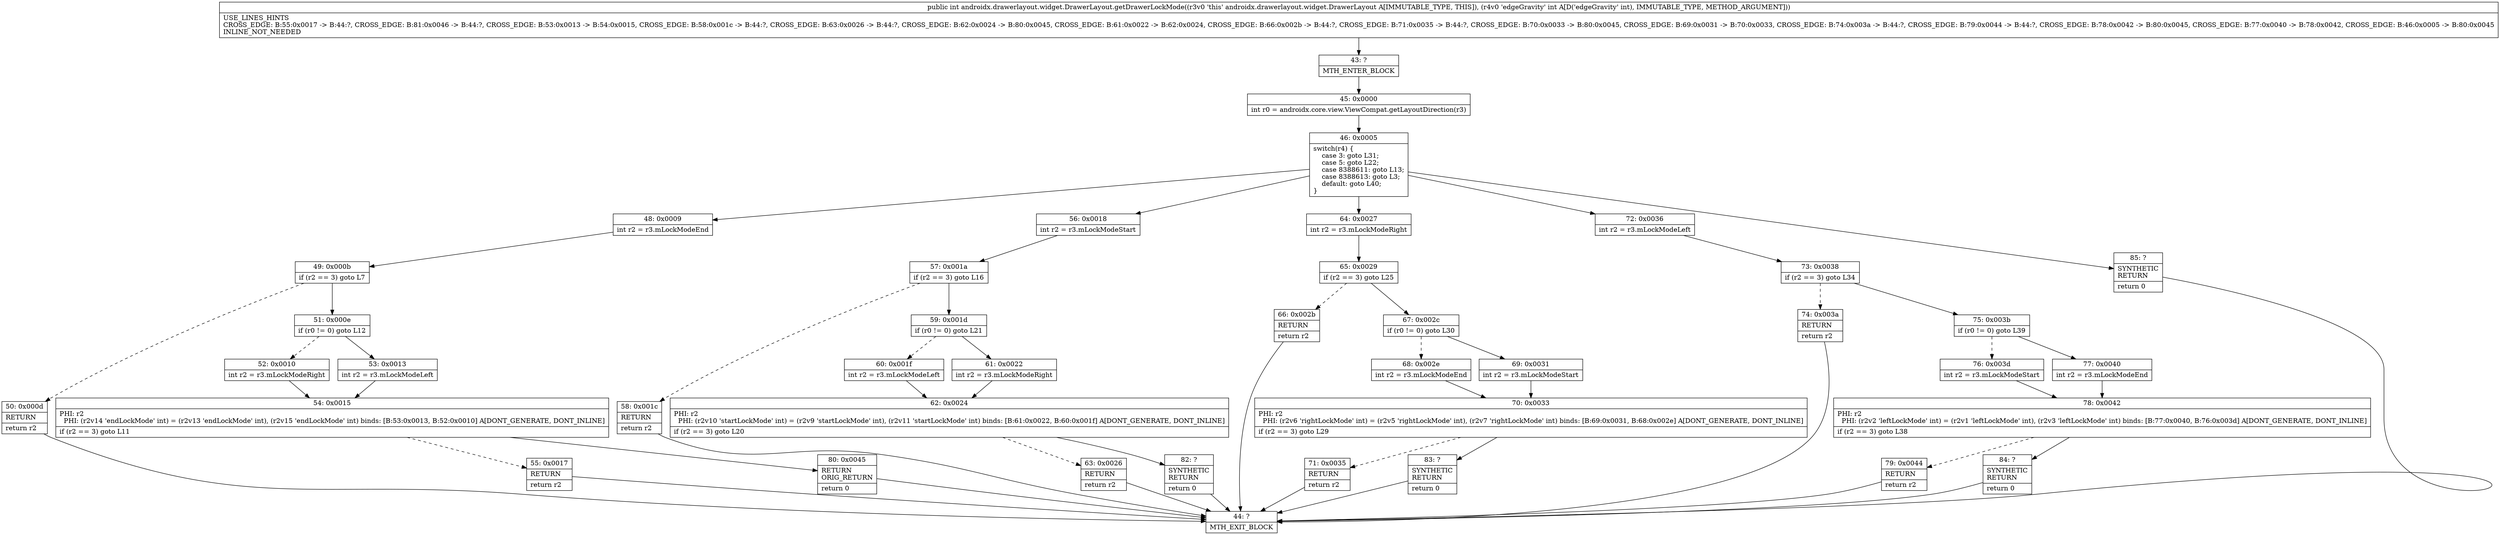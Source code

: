 digraph "CFG forandroidx.drawerlayout.widget.DrawerLayout.getDrawerLockMode(I)I" {
Node_43 [shape=record,label="{43\:\ ?|MTH_ENTER_BLOCK\l}"];
Node_45 [shape=record,label="{45\:\ 0x0000|int r0 = androidx.core.view.ViewCompat.getLayoutDirection(r3)\l}"];
Node_46 [shape=record,label="{46\:\ 0x0005|switch(r4) \{\l    case 3: goto L31;\l    case 5: goto L22;\l    case 8388611: goto L13;\l    case 8388613: goto L3;\l    default: goto L40;\l\}\l}"];
Node_48 [shape=record,label="{48\:\ 0x0009|int r2 = r3.mLockModeEnd\l}"];
Node_49 [shape=record,label="{49\:\ 0x000b|if (r2 == 3) goto L7\l}"];
Node_50 [shape=record,label="{50\:\ 0x000d|RETURN\l|return r2\l}"];
Node_44 [shape=record,label="{44\:\ ?|MTH_EXIT_BLOCK\l}"];
Node_51 [shape=record,label="{51\:\ 0x000e|if (r0 != 0) goto L12\l}"];
Node_52 [shape=record,label="{52\:\ 0x0010|int r2 = r3.mLockModeRight\l}"];
Node_54 [shape=record,label="{54\:\ 0x0015|PHI: r2 \l  PHI: (r2v14 'endLockMode' int) = (r2v13 'endLockMode' int), (r2v15 'endLockMode' int) binds: [B:53:0x0013, B:52:0x0010] A[DONT_GENERATE, DONT_INLINE]\l|if (r2 == 3) goto L11\l}"];
Node_55 [shape=record,label="{55\:\ 0x0017|RETURN\l|return r2\l}"];
Node_80 [shape=record,label="{80\:\ 0x0045|RETURN\lORIG_RETURN\l|return 0\l}"];
Node_53 [shape=record,label="{53\:\ 0x0013|int r2 = r3.mLockModeLeft\l}"];
Node_56 [shape=record,label="{56\:\ 0x0018|int r2 = r3.mLockModeStart\l}"];
Node_57 [shape=record,label="{57\:\ 0x001a|if (r2 == 3) goto L16\l}"];
Node_58 [shape=record,label="{58\:\ 0x001c|RETURN\l|return r2\l}"];
Node_59 [shape=record,label="{59\:\ 0x001d|if (r0 != 0) goto L21\l}"];
Node_60 [shape=record,label="{60\:\ 0x001f|int r2 = r3.mLockModeLeft\l}"];
Node_62 [shape=record,label="{62\:\ 0x0024|PHI: r2 \l  PHI: (r2v10 'startLockMode' int) = (r2v9 'startLockMode' int), (r2v11 'startLockMode' int) binds: [B:61:0x0022, B:60:0x001f] A[DONT_GENERATE, DONT_INLINE]\l|if (r2 == 3) goto L20\l}"];
Node_63 [shape=record,label="{63\:\ 0x0026|RETURN\l|return r2\l}"];
Node_82 [shape=record,label="{82\:\ ?|SYNTHETIC\lRETURN\l|return 0\l}"];
Node_61 [shape=record,label="{61\:\ 0x0022|int r2 = r3.mLockModeRight\l}"];
Node_64 [shape=record,label="{64\:\ 0x0027|int r2 = r3.mLockModeRight\l}"];
Node_65 [shape=record,label="{65\:\ 0x0029|if (r2 == 3) goto L25\l}"];
Node_66 [shape=record,label="{66\:\ 0x002b|RETURN\l|return r2\l}"];
Node_67 [shape=record,label="{67\:\ 0x002c|if (r0 != 0) goto L30\l}"];
Node_68 [shape=record,label="{68\:\ 0x002e|int r2 = r3.mLockModeEnd\l}"];
Node_70 [shape=record,label="{70\:\ 0x0033|PHI: r2 \l  PHI: (r2v6 'rightLockMode' int) = (r2v5 'rightLockMode' int), (r2v7 'rightLockMode' int) binds: [B:69:0x0031, B:68:0x002e] A[DONT_GENERATE, DONT_INLINE]\l|if (r2 == 3) goto L29\l}"];
Node_71 [shape=record,label="{71\:\ 0x0035|RETURN\l|return r2\l}"];
Node_83 [shape=record,label="{83\:\ ?|SYNTHETIC\lRETURN\l|return 0\l}"];
Node_69 [shape=record,label="{69\:\ 0x0031|int r2 = r3.mLockModeStart\l}"];
Node_72 [shape=record,label="{72\:\ 0x0036|int r2 = r3.mLockModeLeft\l}"];
Node_73 [shape=record,label="{73\:\ 0x0038|if (r2 == 3) goto L34\l}"];
Node_74 [shape=record,label="{74\:\ 0x003a|RETURN\l|return r2\l}"];
Node_75 [shape=record,label="{75\:\ 0x003b|if (r0 != 0) goto L39\l}"];
Node_76 [shape=record,label="{76\:\ 0x003d|int r2 = r3.mLockModeStart\l}"];
Node_78 [shape=record,label="{78\:\ 0x0042|PHI: r2 \l  PHI: (r2v2 'leftLockMode' int) = (r2v1 'leftLockMode' int), (r2v3 'leftLockMode' int) binds: [B:77:0x0040, B:76:0x003d] A[DONT_GENERATE, DONT_INLINE]\l|if (r2 == 3) goto L38\l}"];
Node_79 [shape=record,label="{79\:\ 0x0044|RETURN\l|return r2\l}"];
Node_84 [shape=record,label="{84\:\ ?|SYNTHETIC\lRETURN\l|return 0\l}"];
Node_77 [shape=record,label="{77\:\ 0x0040|int r2 = r3.mLockModeEnd\l}"];
Node_85 [shape=record,label="{85\:\ ?|SYNTHETIC\lRETURN\l|return 0\l}"];
MethodNode[shape=record,label="{public int androidx.drawerlayout.widget.DrawerLayout.getDrawerLockMode((r3v0 'this' androidx.drawerlayout.widget.DrawerLayout A[IMMUTABLE_TYPE, THIS]), (r4v0 'edgeGravity' int A[D('edgeGravity' int), IMMUTABLE_TYPE, METHOD_ARGUMENT]))  | USE_LINES_HINTS\lCROSS_EDGE: B:55:0x0017 \-\> B:44:?, CROSS_EDGE: B:81:0x0046 \-\> B:44:?, CROSS_EDGE: B:53:0x0013 \-\> B:54:0x0015, CROSS_EDGE: B:58:0x001c \-\> B:44:?, CROSS_EDGE: B:63:0x0026 \-\> B:44:?, CROSS_EDGE: B:62:0x0024 \-\> B:80:0x0045, CROSS_EDGE: B:61:0x0022 \-\> B:62:0x0024, CROSS_EDGE: B:66:0x002b \-\> B:44:?, CROSS_EDGE: B:71:0x0035 \-\> B:44:?, CROSS_EDGE: B:70:0x0033 \-\> B:80:0x0045, CROSS_EDGE: B:69:0x0031 \-\> B:70:0x0033, CROSS_EDGE: B:74:0x003a \-\> B:44:?, CROSS_EDGE: B:79:0x0044 \-\> B:44:?, CROSS_EDGE: B:78:0x0042 \-\> B:80:0x0045, CROSS_EDGE: B:77:0x0040 \-\> B:78:0x0042, CROSS_EDGE: B:46:0x0005 \-\> B:80:0x0045\lINLINE_NOT_NEEDED\l}"];
MethodNode -> Node_43;Node_43 -> Node_45;
Node_45 -> Node_46;
Node_46 -> Node_48;
Node_46 -> Node_56;
Node_46 -> Node_64;
Node_46 -> Node_72;
Node_46 -> Node_85;
Node_48 -> Node_49;
Node_49 -> Node_50[style=dashed];
Node_49 -> Node_51;
Node_50 -> Node_44;
Node_51 -> Node_52[style=dashed];
Node_51 -> Node_53;
Node_52 -> Node_54;
Node_54 -> Node_55[style=dashed];
Node_54 -> Node_80;
Node_55 -> Node_44;
Node_80 -> Node_44;
Node_53 -> Node_54;
Node_56 -> Node_57;
Node_57 -> Node_58[style=dashed];
Node_57 -> Node_59;
Node_58 -> Node_44;
Node_59 -> Node_60[style=dashed];
Node_59 -> Node_61;
Node_60 -> Node_62;
Node_62 -> Node_63[style=dashed];
Node_62 -> Node_82;
Node_63 -> Node_44;
Node_82 -> Node_44;
Node_61 -> Node_62;
Node_64 -> Node_65;
Node_65 -> Node_66[style=dashed];
Node_65 -> Node_67;
Node_66 -> Node_44;
Node_67 -> Node_68[style=dashed];
Node_67 -> Node_69;
Node_68 -> Node_70;
Node_70 -> Node_71[style=dashed];
Node_70 -> Node_83;
Node_71 -> Node_44;
Node_83 -> Node_44;
Node_69 -> Node_70;
Node_72 -> Node_73;
Node_73 -> Node_74[style=dashed];
Node_73 -> Node_75;
Node_74 -> Node_44;
Node_75 -> Node_76[style=dashed];
Node_75 -> Node_77;
Node_76 -> Node_78;
Node_78 -> Node_79[style=dashed];
Node_78 -> Node_84;
Node_79 -> Node_44;
Node_84 -> Node_44;
Node_77 -> Node_78;
Node_85 -> Node_44;
}

